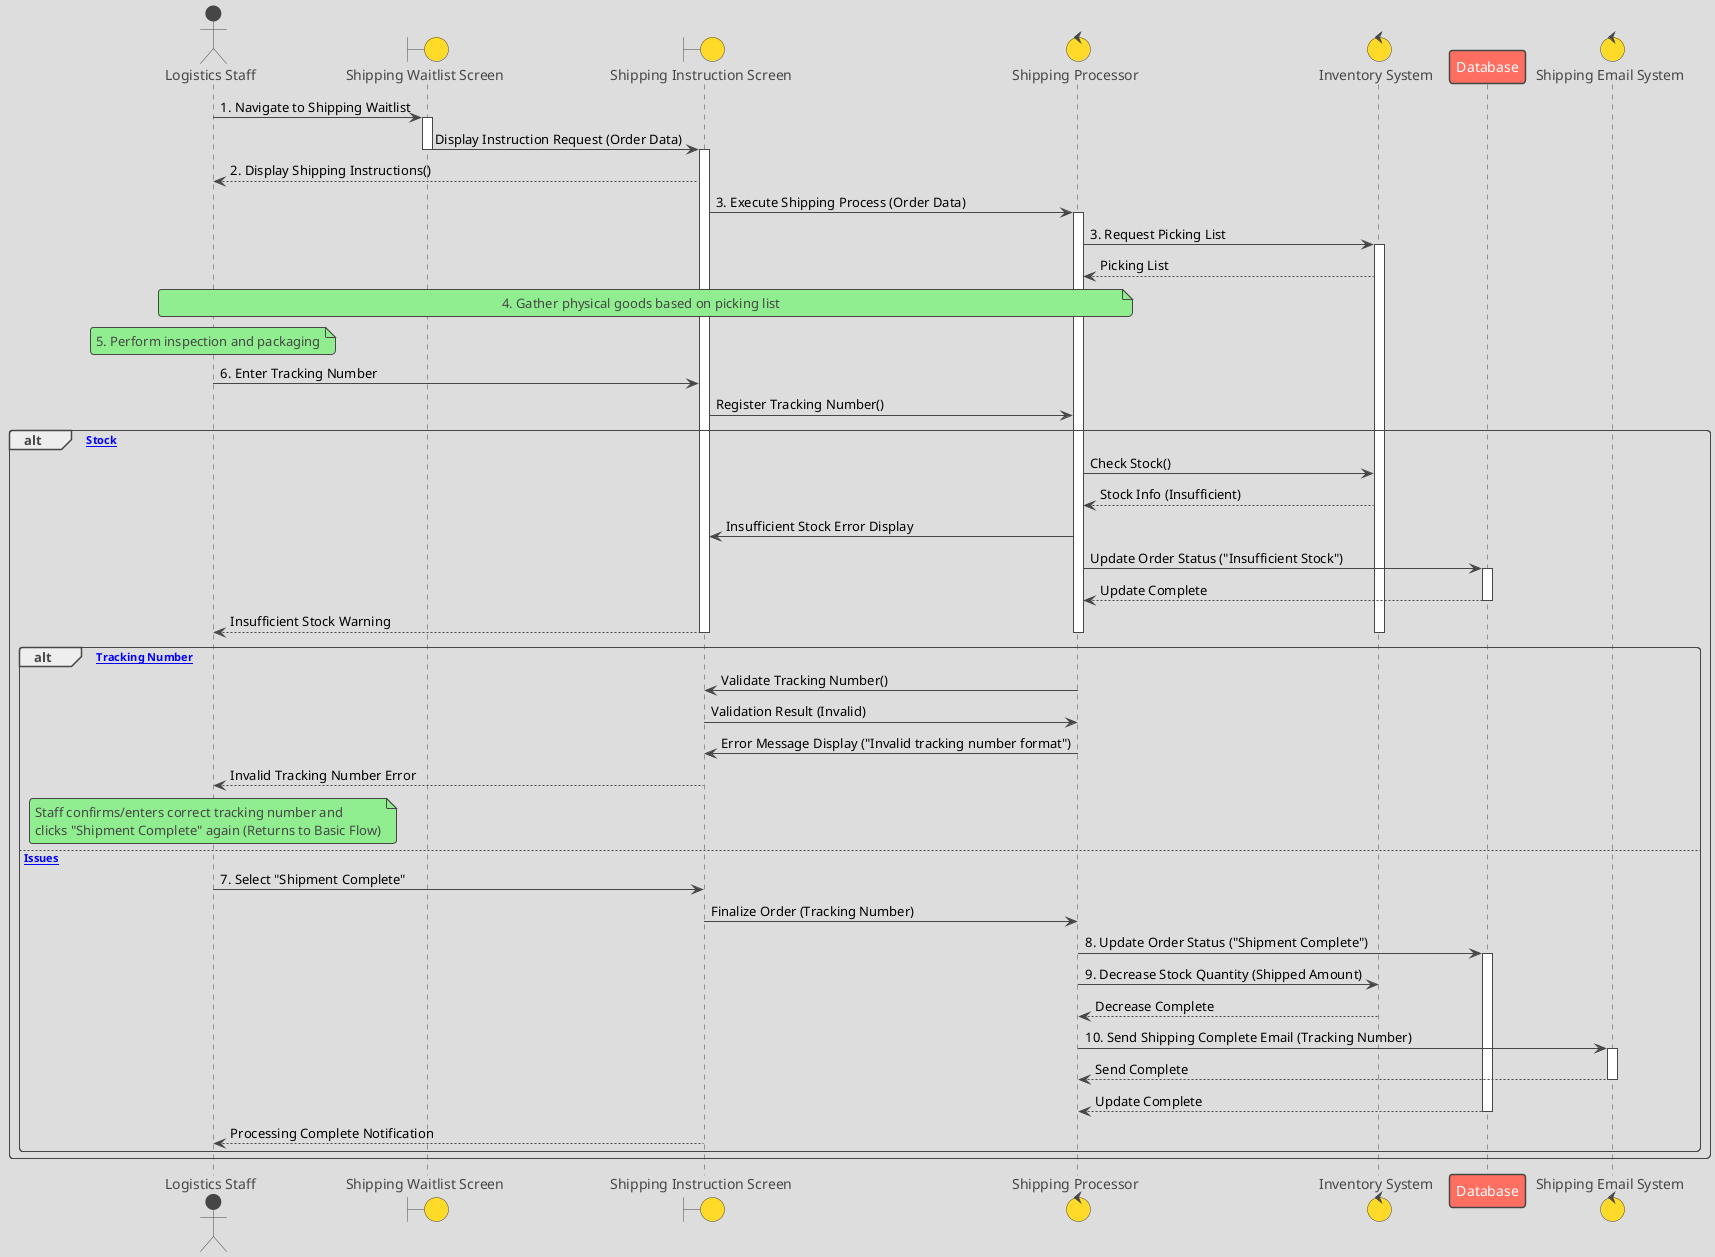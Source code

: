 @startuml ShippingPreparationSequenceDiagram
!theme toy

' ====================================================================
' Participant Definitions (Based on Use Case Description)
' ====================================================================
actor LogisticsStaff as "Logistics Staff"
boundary ShippingListScreen as "Shipping Waitlist Screen"
boundary ShippingInstructionScreen as "Shipping Instruction Screen"
control ShippingProcessor as "Shipping Processor"
control InventorySystem as "Inventory System"
participant Database as "Database" 
control MailSystem as "Shipping Email System"

' ====================================================================
' Basic Flow
' ====================================================================

' 1. Logistics staff navigates from the management screen to the "Shipping Waitlist".
LogisticsStaff -> ShippingListScreen : 1. Navigate to Shipping Waitlist
activate ShippingListScreen

' 2. The system selects an order awaiting shipment and displays "Shipping Instructions".
ShippingListScreen -> ShippingInstructionScreen : Display Instruction Request (Order Data)
deactivate ShippingListScreen
activate ShippingInstructionScreen

ShippingInstructionScreen --> LogisticsStaff : 2. Display Shipping Instructions()

' 3. The system executes the shipping process based on the order and creates a picking list.
ShippingInstructionScreen -> ShippingProcessor : 3. Execute Shipping Process (Order Data)
activate ShippingProcessor

ShippingProcessor -> InventorySystem : 3. Request Picking List
activate InventorySystem
InventorySystem --> ShippingProcessor : Picking List

' 4. The actor gathers physical goods from the warehouse based on the picking list.
Note over LogisticsStaff, ShippingProcessor : 4. Gather physical goods based on picking list

' 5. The actor inspects and packs the goods.
Note over LogisticsStaff : 5. Perform inspection and packaging

' 6. The actor issues the shipping slip and enters the tracking number into the system.
LogisticsStaff -> ShippingInstructionScreen : 6. Enter Tracking Number
ShippingInstructionScreen -> ShippingProcessor : Register Tracking Number()

' --- Alternative Flow 1: Cannot ship due to insufficient stock (Fork at Basic Flow 3) ---
alt [Insufficient Stock]
    ' Basic Flow 3. System checks stock.
    ShippingProcessor -> InventorySystem : Check Stock()
    InventorySystem --> ShippingProcessor : Stock Info (Insufficient)
    
    ' Alt 1-1. System detects insufficient stock during processing.
    ShippingProcessor -> ShippingInstructionScreen : Insufficient Stock Error Display
    
    ' Alt 1-2. System updates the order status to "Insufficient Stock".
    ShippingProcessor -> Database : Update Order Status ("Insufficient Stock")
    activate Database
    Database --> ShippingProcessor : Update Complete
    deactivate Database

    ' Alt 1-3. Display warning message to the actor.
    ShippingInstructionScreen --> LogisticsStaff : Insufficient Stock Warning

    deactivate InventorySystem
    deactivate ShippingProcessor
    deactivate ShippingInstructionScreen

' --- Alternative Flow 2: Invalid format for tracking number (Fork at Basic Flow 6) ---
alt [Invalid Tracking Number]
    ShippingProcessor -> ShippingInstructionScreen : Validate Tracking Number()
    ShippingInstructionScreen -> ShippingProcessor : Validation Result (Invalid)

    ' Alt 2-1. System displays an error message.
    ShippingProcessor -> ShippingInstructionScreen : Error Message Display ("Invalid tracking number format")
    deactivate ShippingProcessor
    ShippingInstructionScreen --> LogisticsStaff : Invalid Tracking Number Error
    
    Note over LogisticsStaff : Staff confirms/enters correct tracking number and\nclicks "Shipment Complete" again (Returns to Basic Flow)
    deactivate ShippingInstructionScreen
    
else [No Issues]
    ' 7. The actor selects the "Shipment Complete" button.
    LogisticsStaff -> ShippingInstructionScreen : 7. Select "Shipment Complete"
    ShippingInstructionScreen -> ShippingProcessor : Finalize Order (Tracking Number)
    
    ' 8. The system updates the order status to "Shipment Complete".
    ShippingProcessor -> Database : 8. Update Order Status ("Shipment Complete")
    activate Database

    ' 9. The system reduces the stock quantity of the shipped goods.
    ShippingProcessor -> InventorySystem : 9. Decrease Stock Quantity (Shipped Amount)
    InventorySystem --> ShippingProcessor : Decrease Complete
    deactivate InventorySystem

    ' 10. The system automatically sends a shipping completion email including the tracking number to the customer.
    ShippingProcessor -> MailSystem : 10. Send Shipping Complete Email (Tracking Number)
    activate MailSystem
    MailSystem --> ShippingProcessor : Send Complete
    deactivate MailSystem

    Database --> ShippingProcessor : Update Complete
    deactivate Database
    
    ' Post-condition: Update screen display and return to list.
    deactivate ShippingProcessor
    ShippingInstructionScreen --> LogisticsStaff : Processing Complete Notification
    deactivate ShippingInstructionScreen

end ' Close Alternative Flow 2 alt
end ' Close Alternative Flow 1 alt

@enduml
